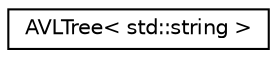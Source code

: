 digraph "Graphical Class Hierarchy"
{
 // LATEX_PDF_SIZE
  edge [fontname="Helvetica",fontsize="10",labelfontname="Helvetica",labelfontsize="10"];
  node [fontname="Helvetica",fontsize="10",shape=record];
  rankdir="LR";
  Node0 [label="AVLTree\< std::string \>",height=0.2,width=0.4,color="black", fillcolor="white", style="filled",URL="$classAVLTree.html",tooltip=" "];
}
